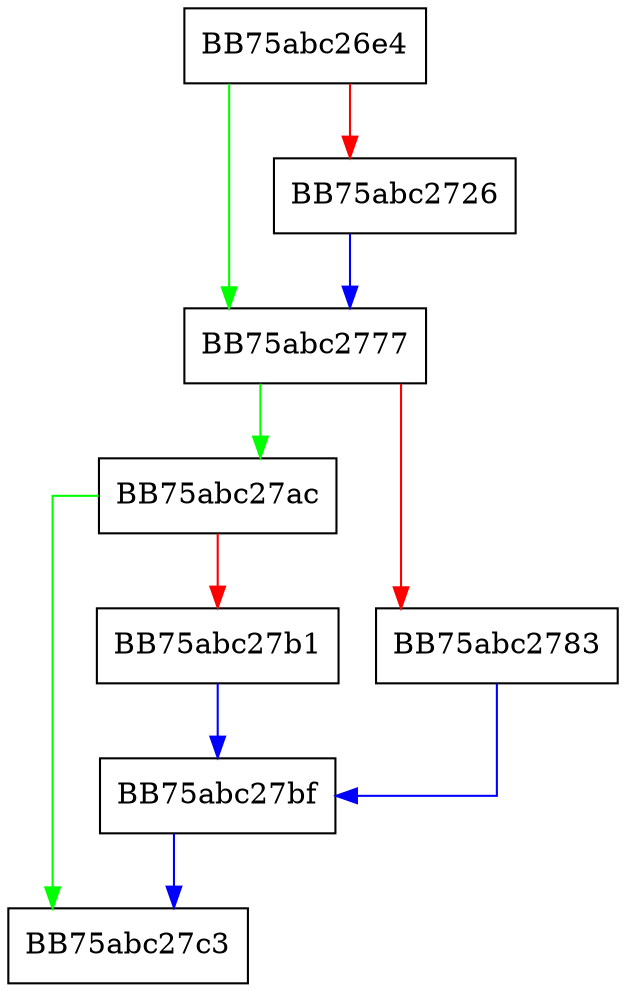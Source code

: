 digraph eIL_rcr8f {
  node [shape="box"];
  graph [splines=ortho];
  BB75abc26e4 -> BB75abc2777 [color="green"];
  BB75abc26e4 -> BB75abc2726 [color="red"];
  BB75abc2726 -> BB75abc2777 [color="blue"];
  BB75abc2777 -> BB75abc27ac [color="green"];
  BB75abc2777 -> BB75abc2783 [color="red"];
  BB75abc2783 -> BB75abc27bf [color="blue"];
  BB75abc27ac -> BB75abc27c3 [color="green"];
  BB75abc27ac -> BB75abc27b1 [color="red"];
  BB75abc27b1 -> BB75abc27bf [color="blue"];
  BB75abc27bf -> BB75abc27c3 [color="blue"];
}